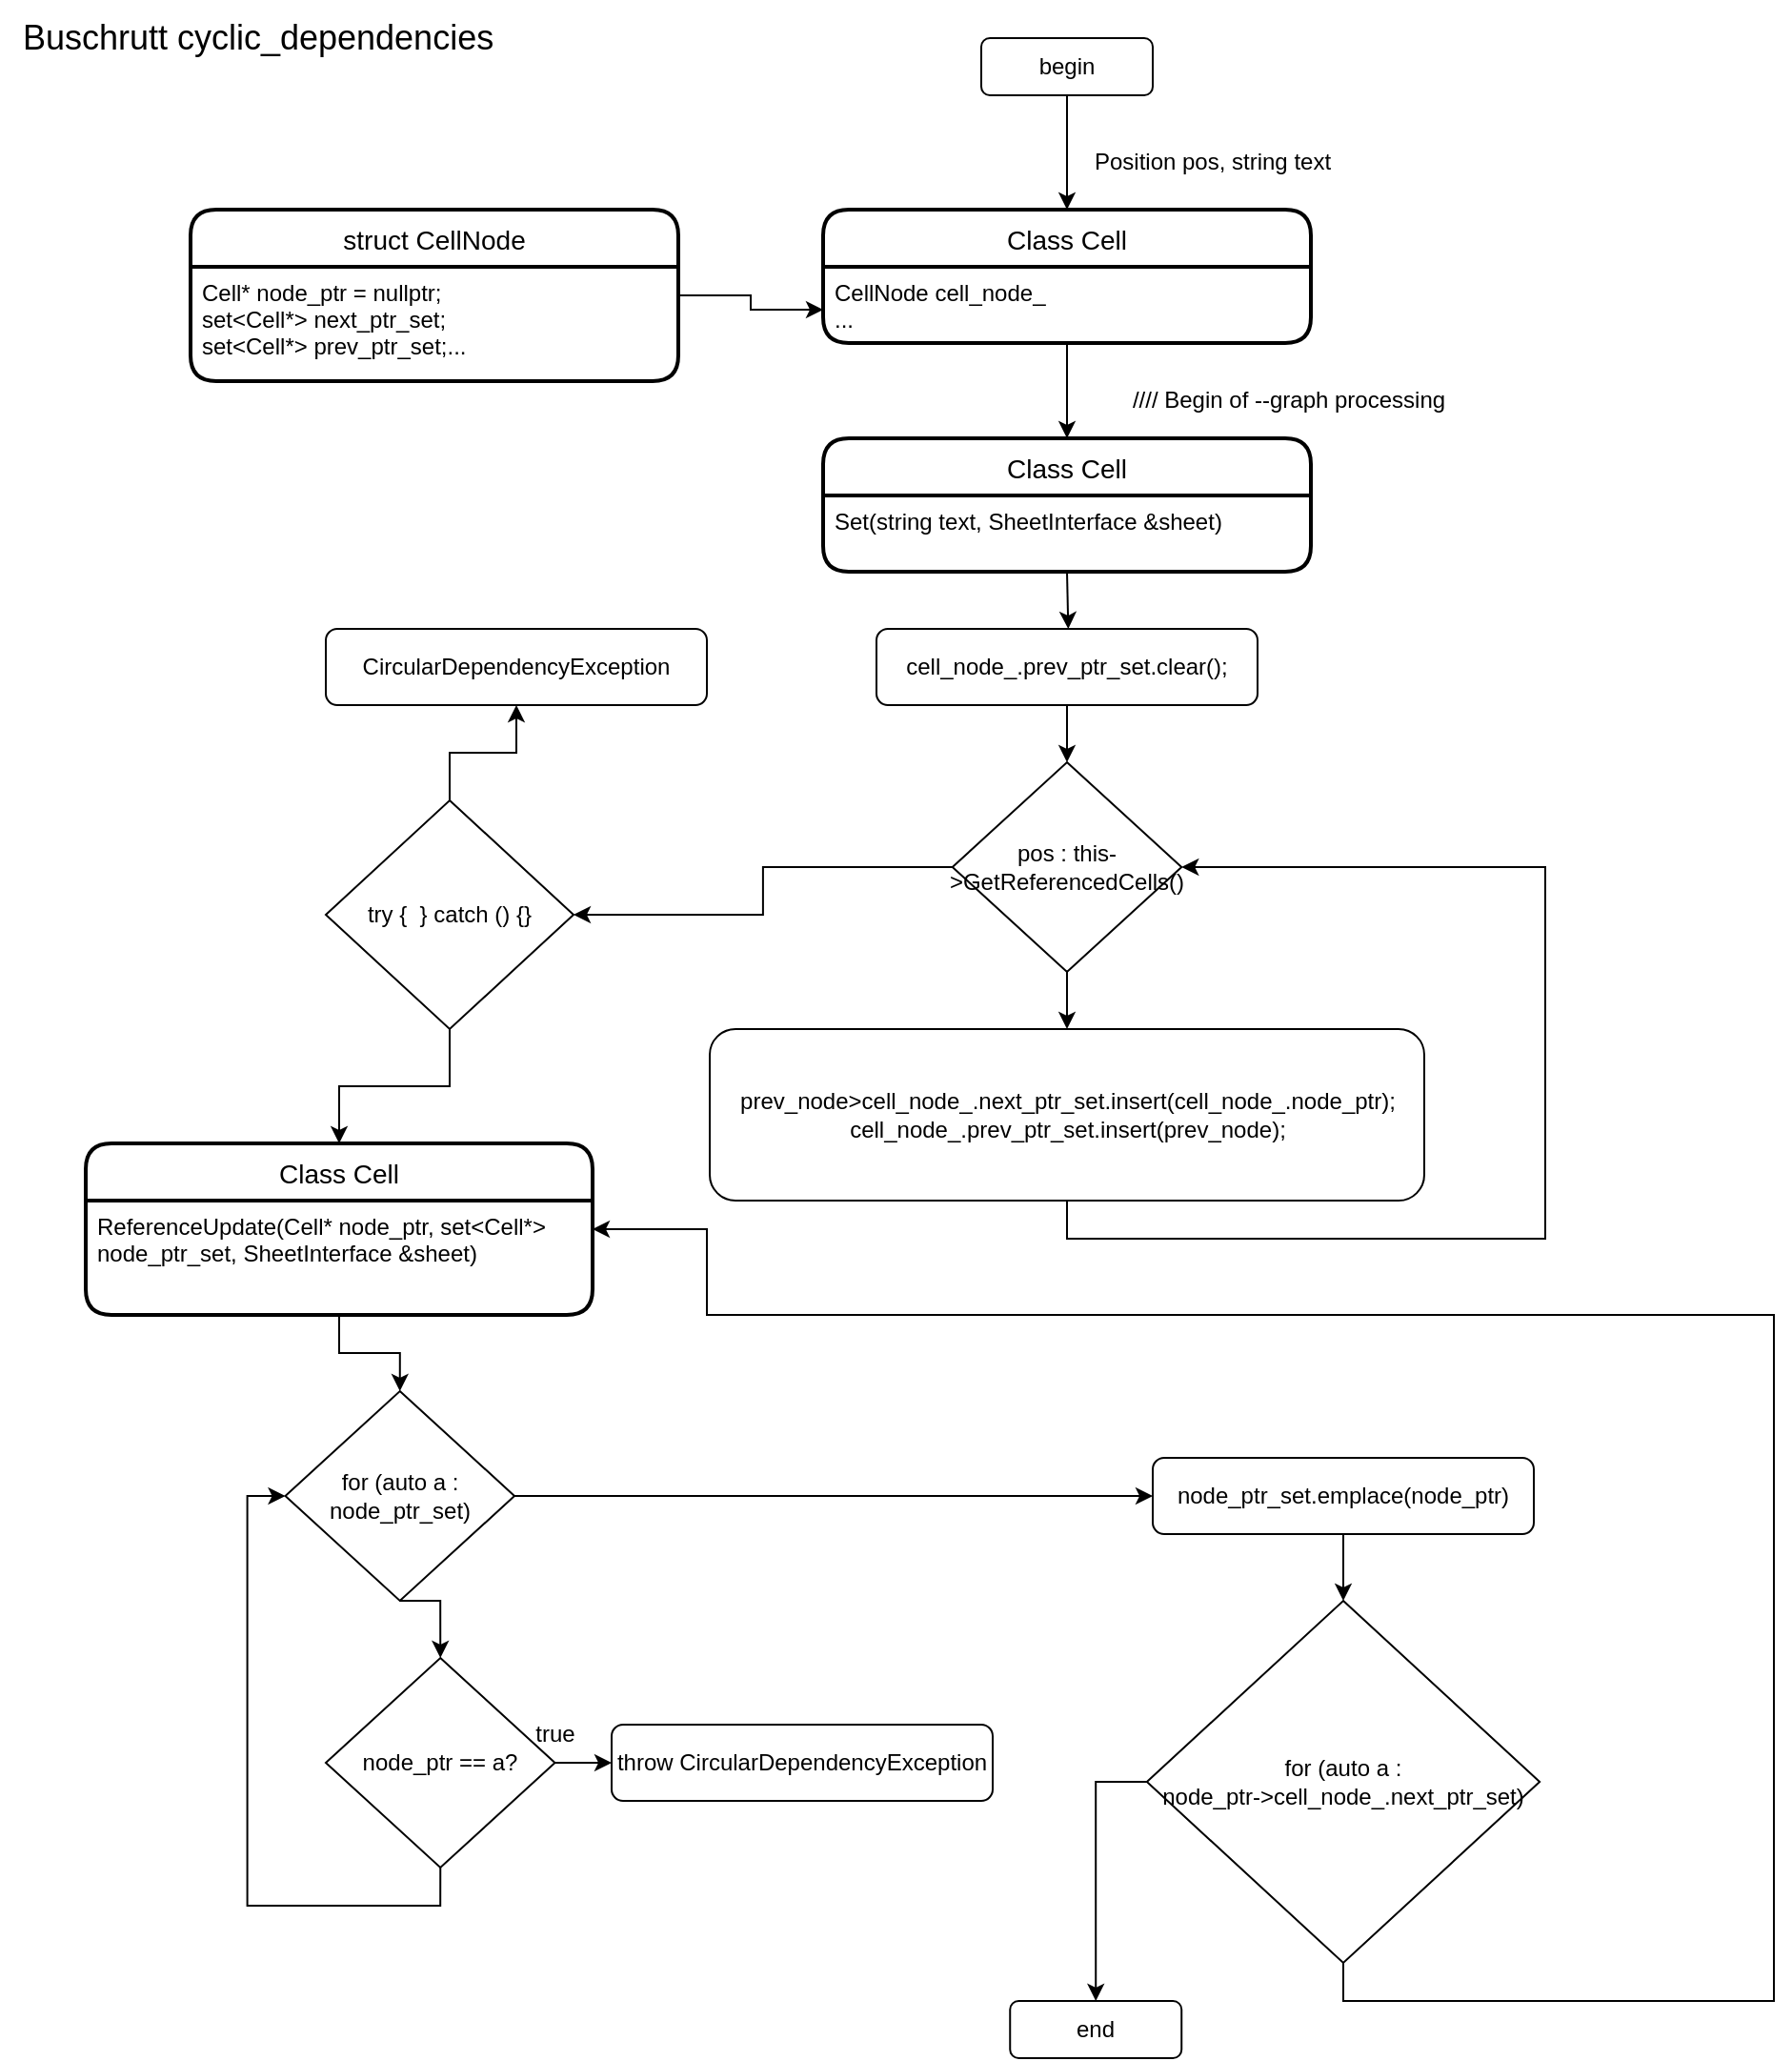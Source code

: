 <mxfile version="20.8.20" type="device"><diagram name="Страница 1" id="05K8BHy6RO02q5maxEPl"><mxGraphModel dx="995" dy="611" grid="1" gridSize="10" guides="1" tooltips="1" connect="1" arrows="1" fold="1" page="1" pageScale="1" pageWidth="1169" pageHeight="1654" math="0" shadow="0"><root><mxCell id="0"/><mxCell id="1" parent="0"/><mxCell id="Ke1nBhwKKIvl6BgAoNeE-2" value="Class Cell" style="swimlane;childLayout=stackLayout;horizontal=1;startSize=30;horizontalStack=0;rounded=1;fontSize=14;fontStyle=0;strokeWidth=2;resizeParent=0;resizeLast=1;shadow=0;dashed=0;align=center;" vertex="1" parent="1"><mxGeometry x="451" y="140" width="256" height="70" as="geometry"/></mxCell><mxCell id="Ke1nBhwKKIvl6BgAoNeE-3" value="CellNode cell_node_&#10;..." style="align=left;strokeColor=none;fillColor=none;spacingLeft=4;fontSize=12;verticalAlign=top;resizable=0;rotatable=0;part=1;" vertex="1" parent="Ke1nBhwKKIvl6BgAoNeE-2"><mxGeometry y="30" width="256" height="40" as="geometry"/></mxCell><mxCell id="Ke1nBhwKKIvl6BgAoNeE-82" value="&lt;font style=&quot;font-size: 18px;&quot;&gt;Buschrutt cyclic_dependencies&lt;/font&gt;" style="text;html=1;align=center;verticalAlign=middle;resizable=0;points=[];autosize=1;strokeColor=none;fillColor=none;" vertex="1" parent="1"><mxGeometry x="19" y="30" width="270" height="40" as="geometry"/></mxCell><mxCell id="Ke1nBhwKKIvl6BgAoNeE-86" style="edgeStyle=orthogonalEdgeStyle;rounded=0;orthogonalLoop=1;jettySize=auto;html=1;exitX=0.5;exitY=1;exitDx=0;exitDy=0;entryX=0.5;entryY=0;entryDx=0;entryDy=0;fontSize=12;" edge="1" parent="1" source="Ke1nBhwKKIvl6BgAoNeE-85" target="Ke1nBhwKKIvl6BgAoNeE-2"><mxGeometry relative="1" as="geometry"/></mxCell><mxCell id="Ke1nBhwKKIvl6BgAoNeE-85" value="begin" style="rounded=1;whiteSpace=wrap;html=1;" vertex="1" parent="1"><mxGeometry x="534" y="50" width="90" height="30" as="geometry"/></mxCell><mxCell id="Ke1nBhwKKIvl6BgAoNeE-87" value="Position pos, string text" style="text;html=1;align=center;verticalAlign=middle;resizable=0;points=[];autosize=1;strokeColor=none;fillColor=none;fontSize=12;" vertex="1" parent="1"><mxGeometry x="579.5" y="100" width="150" height="30" as="geometry"/></mxCell><mxCell id="Ke1nBhwKKIvl6BgAoNeE-133" value="end" style="rounded=1;whiteSpace=wrap;html=1;" vertex="1" parent="1"><mxGeometry x="549.12" y="1080" width="90" height="30" as="geometry"/></mxCell><mxCell id="Ke1nBhwKKIvl6BgAoNeE-134" value="struct CellNode" style="swimlane;childLayout=stackLayout;horizontal=1;startSize=30;horizontalStack=0;rounded=1;fontSize=14;fontStyle=0;strokeWidth=2;resizeParent=0;resizeLast=1;shadow=0;dashed=0;align=center;" vertex="1" parent="1"><mxGeometry x="119" y="140" width="256" height="90" as="geometry"/></mxCell><mxCell id="Ke1nBhwKKIvl6BgAoNeE-135" value="Cell* node_ptr = nullptr; &#10;set&lt;Cell*&gt; next_ptr_set; &#10;set&lt;Cell*&gt; prev_ptr_set;..." style="align=left;strokeColor=none;fillColor=none;spacingLeft=4;fontSize=12;verticalAlign=top;resizable=0;rotatable=0;part=1;" vertex="1" parent="Ke1nBhwKKIvl6BgAoNeE-134"><mxGeometry y="30" width="256" height="60" as="geometry"/></mxCell><mxCell id="Ke1nBhwKKIvl6BgAoNeE-137" style="edgeStyle=orthogonalEdgeStyle;rounded=0;orthogonalLoop=1;jettySize=auto;html=1;exitX=1;exitY=0.25;exitDx=0;exitDy=0;entryX=0;entryY=0.75;entryDx=0;entryDy=0;fontSize=12;" edge="1" parent="1" source="Ke1nBhwKKIvl6BgAoNeE-135" target="Ke1nBhwKKIvl6BgAoNeE-2"><mxGeometry relative="1" as="geometry"/></mxCell><mxCell id="Ke1nBhwKKIvl6BgAoNeE-138" value="//// Begin of --graph processing" style="text;html=1;align=center;verticalAlign=middle;resizable=0;points=[];autosize=1;strokeColor=none;fillColor=none;fontSize=12;" vertex="1" parent="1"><mxGeometry x="600" y="225" width="190" height="30" as="geometry"/></mxCell><mxCell id="Ke1nBhwKKIvl6BgAoNeE-139" value="Class Cell" style="swimlane;childLayout=stackLayout;horizontal=1;startSize=30;horizontalStack=0;rounded=1;fontSize=14;fontStyle=0;strokeWidth=2;resizeParent=0;resizeLast=1;shadow=0;dashed=0;align=center;" vertex="1" parent="1"><mxGeometry x="451" y="260" width="256" height="70" as="geometry"/></mxCell><mxCell id="Ke1nBhwKKIvl6BgAoNeE-140" value="Set(string text, SheetInterface &amp;sheet)" style="align=left;strokeColor=none;fillColor=none;spacingLeft=4;fontSize=12;verticalAlign=top;resizable=0;rotatable=0;part=1;" vertex="1" parent="Ke1nBhwKKIvl6BgAoNeE-139"><mxGeometry y="30" width="256" height="40" as="geometry"/></mxCell><mxCell id="Ke1nBhwKKIvl6BgAoNeE-141" style="edgeStyle=orthogonalEdgeStyle;rounded=0;orthogonalLoop=1;jettySize=auto;html=1;exitX=0.5;exitY=1;exitDx=0;exitDy=0;entryX=0.5;entryY=0;entryDx=0;entryDy=0;fontSize=12;" edge="1" parent="1" source="Ke1nBhwKKIvl6BgAoNeE-3" target="Ke1nBhwKKIvl6BgAoNeE-139"><mxGeometry relative="1" as="geometry"/></mxCell><mxCell id="Ke1nBhwKKIvl6BgAoNeE-142" style="edgeStyle=orthogonalEdgeStyle;rounded=0;orthogonalLoop=1;jettySize=auto;html=1;exitX=0.5;exitY=1;exitDx=0;exitDy=0;fontSize=12;" edge="1" parent="1" source="Ke1nBhwKKIvl6BgAoNeE-140"><mxGeometry relative="1" as="geometry"><mxPoint x="579.667" y="360" as="targetPoint"/></mxGeometry></mxCell><mxCell id="Ke1nBhwKKIvl6BgAoNeE-145" style="edgeStyle=orthogonalEdgeStyle;rounded=0;orthogonalLoop=1;jettySize=auto;html=1;exitX=0.5;exitY=1;exitDx=0;exitDy=0;entryX=0.5;entryY=0;entryDx=0;entryDy=0;fontSize=12;" edge="1" parent="1" source="Ke1nBhwKKIvl6BgAoNeE-143" target="Ke1nBhwKKIvl6BgAoNeE-144"><mxGeometry relative="1" as="geometry"/></mxCell><mxCell id="Ke1nBhwKKIvl6BgAoNeE-143" value="cell_node_.prev_ptr_set.clear();" style="rounded=1;whiteSpace=wrap;html=1;" vertex="1" parent="1"><mxGeometry x="479" y="360" width="200" height="40" as="geometry"/></mxCell><mxCell id="Ke1nBhwKKIvl6BgAoNeE-147" style="edgeStyle=orthogonalEdgeStyle;rounded=0;orthogonalLoop=1;jettySize=auto;html=1;exitX=0.5;exitY=1;exitDx=0;exitDy=0;entryX=0.5;entryY=0;entryDx=0;entryDy=0;fontSize=12;" edge="1" parent="1" source="Ke1nBhwKKIvl6BgAoNeE-144" target="Ke1nBhwKKIvl6BgAoNeE-146"><mxGeometry relative="1" as="geometry"/></mxCell><mxCell id="Ke1nBhwKKIvl6BgAoNeE-152" style="edgeStyle=orthogonalEdgeStyle;rounded=0;orthogonalLoop=1;jettySize=auto;html=1;exitX=0;exitY=0.5;exitDx=0;exitDy=0;entryX=1;entryY=0.5;entryDx=0;entryDy=0;fontSize=12;" edge="1" parent="1" source="Ke1nBhwKKIvl6BgAoNeE-144" target="Ke1nBhwKKIvl6BgAoNeE-149"><mxGeometry relative="1" as="geometry"/></mxCell><mxCell id="Ke1nBhwKKIvl6BgAoNeE-144" value="pos : this-&amp;gt;GetReferencedCells()" style="rhombus;whiteSpace=wrap;html=1;" vertex="1" parent="1"><mxGeometry x="518.87" y="430" width="120.25" height="110" as="geometry"/></mxCell><mxCell id="Ke1nBhwKKIvl6BgAoNeE-148" style="edgeStyle=orthogonalEdgeStyle;rounded=0;orthogonalLoop=1;jettySize=auto;html=1;exitX=0.5;exitY=1;exitDx=0;exitDy=0;entryX=1;entryY=0.5;entryDx=0;entryDy=0;fontSize=12;" edge="1" parent="1" source="Ke1nBhwKKIvl6BgAoNeE-146" target="Ke1nBhwKKIvl6BgAoNeE-144"><mxGeometry relative="1" as="geometry"><Array as="points"><mxPoint x="579" y="680"/><mxPoint x="830" y="680"/><mxPoint x="830" y="485"/></Array></mxGeometry></mxCell><mxCell id="Ke1nBhwKKIvl6BgAoNeE-146" value="prev_node&amp;gt;cell_node_.next_ptr_set.insert(cell_node_.node_ptr); cell_node_.prev_ptr_set.insert(prev_node);" style="rounded=1;whiteSpace=wrap;html=1;" vertex="1" parent="1"><mxGeometry x="391.5" y="570" width="375" height="90" as="geometry"/></mxCell><mxCell id="Ke1nBhwKKIvl6BgAoNeE-151" style="edgeStyle=orthogonalEdgeStyle;rounded=0;orthogonalLoop=1;jettySize=auto;html=1;exitX=0.5;exitY=0;exitDx=0;exitDy=0;entryX=0.5;entryY=1;entryDx=0;entryDy=0;fontSize=12;" edge="1" parent="1" source="Ke1nBhwKKIvl6BgAoNeE-149" target="Ke1nBhwKKIvl6BgAoNeE-150"><mxGeometry relative="1" as="geometry"/></mxCell><mxCell id="Ke1nBhwKKIvl6BgAoNeE-155" style="edgeStyle=orthogonalEdgeStyle;rounded=0;orthogonalLoop=1;jettySize=auto;html=1;exitX=0.5;exitY=1;exitDx=0;exitDy=0;entryX=0.5;entryY=0;entryDx=0;entryDy=0;fontSize=12;" edge="1" parent="1" source="Ke1nBhwKKIvl6BgAoNeE-149" target="Ke1nBhwKKIvl6BgAoNeE-153"><mxGeometry relative="1" as="geometry"/></mxCell><mxCell id="Ke1nBhwKKIvl6BgAoNeE-149" value="try {&amp;nbsp; } catch () {}" style="rhombus;whiteSpace=wrap;html=1;" vertex="1" parent="1"><mxGeometry x="190" y="450" width="130" height="120" as="geometry"/></mxCell><mxCell id="Ke1nBhwKKIvl6BgAoNeE-150" value="CircularDependencyException" style="rounded=1;whiteSpace=wrap;html=1;" vertex="1" parent="1"><mxGeometry x="190" y="360" width="200" height="40" as="geometry"/></mxCell><mxCell id="Ke1nBhwKKIvl6BgAoNeE-153" value="Class Cell" style="swimlane;childLayout=stackLayout;horizontal=1;startSize=30;horizontalStack=0;rounded=1;fontSize=14;fontStyle=0;strokeWidth=2;resizeParent=0;resizeLast=1;shadow=0;dashed=0;align=center;" vertex="1" parent="1"><mxGeometry x="64" y="630" width="266" height="90" as="geometry"/></mxCell><mxCell id="Ke1nBhwKKIvl6BgAoNeE-154" value="ReferenceUpdate(Cell* node_ptr, set&lt;Cell*&gt; &#10;node_ptr_set, SheetInterface &amp;sheet)" style="align=left;strokeColor=none;fillColor=none;spacingLeft=4;fontSize=12;verticalAlign=top;resizable=0;rotatable=0;part=1;" vertex="1" parent="Ke1nBhwKKIvl6BgAoNeE-153"><mxGeometry y="30" width="266" height="60" as="geometry"/></mxCell><mxCell id="Ke1nBhwKKIvl6BgAoNeE-159" style="edgeStyle=orthogonalEdgeStyle;rounded=0;orthogonalLoop=1;jettySize=auto;html=1;exitX=0.5;exitY=1;exitDx=0;exitDy=0;entryX=0.5;entryY=0;entryDx=0;entryDy=0;fontSize=12;" edge="1" parent="1" source="Ke1nBhwKKIvl6BgAoNeE-156" target="Ke1nBhwKKIvl6BgAoNeE-158"><mxGeometry relative="1" as="geometry"/></mxCell><mxCell id="Ke1nBhwKKIvl6BgAoNeE-166" style="edgeStyle=orthogonalEdgeStyle;rounded=0;orthogonalLoop=1;jettySize=auto;html=1;exitX=1;exitY=0.5;exitDx=0;exitDy=0;entryX=0;entryY=0.5;entryDx=0;entryDy=0;fontSize=12;" edge="1" parent="1" source="Ke1nBhwKKIvl6BgAoNeE-156" target="Ke1nBhwKKIvl6BgAoNeE-165"><mxGeometry relative="1" as="geometry"/></mxCell><mxCell id="Ke1nBhwKKIvl6BgAoNeE-156" value="for (auto a : node_ptr_set)" style="rhombus;whiteSpace=wrap;html=1;" vertex="1" parent="1"><mxGeometry x="168.75" y="760" width="120.25" height="110" as="geometry"/></mxCell><mxCell id="Ke1nBhwKKIvl6BgAoNeE-157" style="edgeStyle=orthogonalEdgeStyle;rounded=0;orthogonalLoop=1;jettySize=auto;html=1;exitX=0.5;exitY=1;exitDx=0;exitDy=0;entryX=0.5;entryY=0;entryDx=0;entryDy=0;fontSize=12;" edge="1" parent="1" source="Ke1nBhwKKIvl6BgAoNeE-154" target="Ke1nBhwKKIvl6BgAoNeE-156"><mxGeometry relative="1" as="geometry"/></mxCell><mxCell id="Ke1nBhwKKIvl6BgAoNeE-161" style="edgeStyle=orthogonalEdgeStyle;rounded=0;orthogonalLoop=1;jettySize=auto;html=1;exitX=1;exitY=0.5;exitDx=0;exitDy=0;entryX=0;entryY=0.5;entryDx=0;entryDy=0;fontSize=12;" edge="1" parent="1" source="Ke1nBhwKKIvl6BgAoNeE-158" target="Ke1nBhwKKIvl6BgAoNeE-160"><mxGeometry relative="1" as="geometry"/></mxCell><mxCell id="Ke1nBhwKKIvl6BgAoNeE-163" style="edgeStyle=orthogonalEdgeStyle;rounded=0;orthogonalLoop=1;jettySize=auto;html=1;exitX=0.5;exitY=1;exitDx=0;exitDy=0;entryX=0;entryY=0.5;entryDx=0;entryDy=0;fontSize=12;" edge="1" parent="1" source="Ke1nBhwKKIvl6BgAoNeE-158" target="Ke1nBhwKKIvl6BgAoNeE-156"><mxGeometry relative="1" as="geometry"/></mxCell><mxCell id="Ke1nBhwKKIvl6BgAoNeE-158" value="node_ptr == a?" style="rhombus;whiteSpace=wrap;html=1;" vertex="1" parent="1"><mxGeometry x="190" y="900" width="120.25" height="110" as="geometry"/></mxCell><mxCell id="Ke1nBhwKKIvl6BgAoNeE-160" value="throw CircularDependencyException" style="rounded=1;whiteSpace=wrap;html=1;" vertex="1" parent="1"><mxGeometry x="340" y="935" width="200" height="40" as="geometry"/></mxCell><mxCell id="Ke1nBhwKKIvl6BgAoNeE-162" value="true" style="text;html=1;align=center;verticalAlign=middle;resizable=0;points=[];autosize=1;strokeColor=none;fillColor=none;fontSize=12;" vertex="1" parent="1"><mxGeometry x="290" y="925" width="40" height="30" as="geometry"/></mxCell><mxCell id="Ke1nBhwKKIvl6BgAoNeE-168" style="edgeStyle=orthogonalEdgeStyle;rounded=0;orthogonalLoop=1;jettySize=auto;html=1;exitX=0.5;exitY=1;exitDx=0;exitDy=0;entryX=0.5;entryY=0;entryDx=0;entryDy=0;fontSize=12;" edge="1" parent="1" source="Ke1nBhwKKIvl6BgAoNeE-165" target="Ke1nBhwKKIvl6BgAoNeE-167"><mxGeometry relative="1" as="geometry"/></mxCell><mxCell id="Ke1nBhwKKIvl6BgAoNeE-165" value="node_ptr_set.emplace(node_ptr)" style="rounded=1;whiteSpace=wrap;html=1;" vertex="1" parent="1"><mxGeometry x="624" y="795" width="200" height="40" as="geometry"/></mxCell><mxCell id="Ke1nBhwKKIvl6BgAoNeE-169" style="edgeStyle=orthogonalEdgeStyle;rounded=0;orthogonalLoop=1;jettySize=auto;html=1;exitX=0.5;exitY=1;exitDx=0;exitDy=0;entryX=1;entryY=0.25;entryDx=0;entryDy=0;fontSize=12;" edge="1" parent="1" source="Ke1nBhwKKIvl6BgAoNeE-167" target="Ke1nBhwKKIvl6BgAoNeE-154"><mxGeometry relative="1" as="geometry"><Array as="points"><mxPoint x="724" y="1080"/><mxPoint x="950" y="1080"/><mxPoint x="950" y="720"/><mxPoint x="390" y="720"/><mxPoint x="390" y="675"/></Array></mxGeometry></mxCell><mxCell id="Ke1nBhwKKIvl6BgAoNeE-171" style="edgeStyle=orthogonalEdgeStyle;rounded=0;orthogonalLoop=1;jettySize=auto;html=1;exitX=0;exitY=0.5;exitDx=0;exitDy=0;entryX=0.5;entryY=0;entryDx=0;entryDy=0;fontSize=12;" edge="1" parent="1" source="Ke1nBhwKKIvl6BgAoNeE-167" target="Ke1nBhwKKIvl6BgAoNeE-133"><mxGeometry relative="1" as="geometry"/></mxCell><mxCell id="Ke1nBhwKKIvl6BgAoNeE-167" value="for (auto a : &lt;br&gt;node_ptr-&amp;gt;cell_node_.next_ptr_set)" style="rhombus;whiteSpace=wrap;html=1;" vertex="1" parent="1"><mxGeometry x="620.94" y="870" width="206.12" height="190" as="geometry"/></mxCell></root></mxGraphModel></diagram></mxfile>